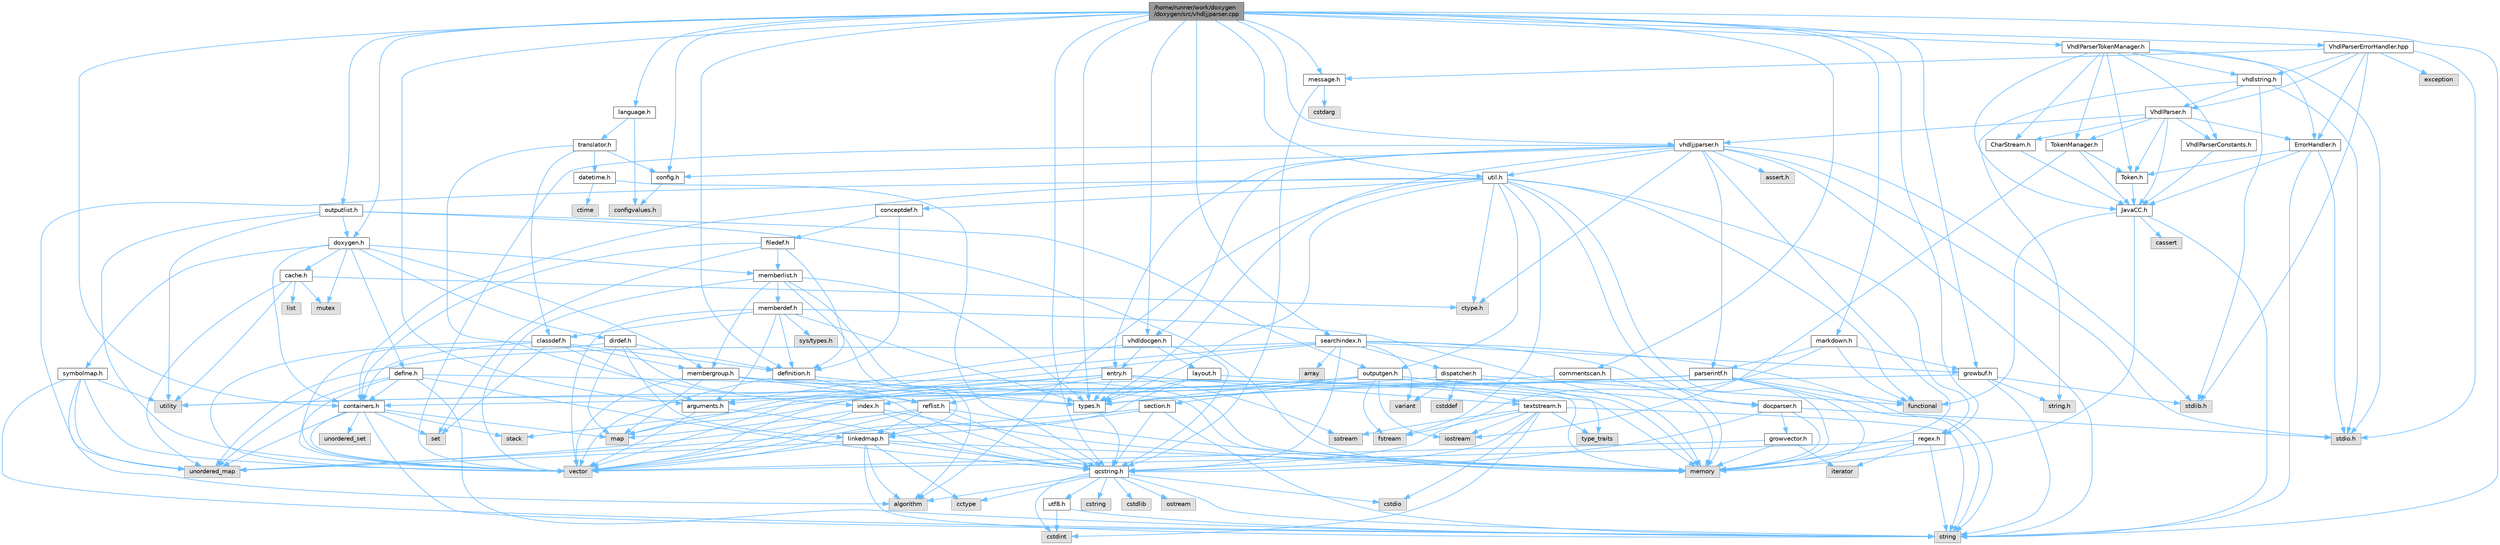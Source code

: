 digraph "/home/runner/work/doxygen/doxygen/src/vhdljjparser.cpp"
{
 // INTERACTIVE_SVG=YES
 // LATEX_PDF_SIZE
  bgcolor="transparent";
  edge [fontname=Helvetica,fontsize=10,labelfontname=Helvetica,labelfontsize=10];
  node [fontname=Helvetica,fontsize=10,shape=box,height=0.2,width=0.4];
  Node1 [label="/home/runner/work/doxygen\l/doxygen/src/vhdljjparser.cpp",height=0.2,width=0.4,color="gray40", fillcolor="grey60", style="filled", fontcolor="black",tooltip=" "];
  Node1 -> Node2 [color="steelblue1",style="solid"];
  Node2 [label="string",height=0.2,width=0.4,color="grey60", fillcolor="#E0E0E0", style="filled",tooltip=" "];
  Node1 -> Node3 [color="steelblue1",style="solid"];
  Node3 [label="qcstring.h",height=0.2,width=0.4,color="grey40", fillcolor="white", style="filled",URL="$d7/d5c/qcstring_8h.html",tooltip=" "];
  Node3 -> Node2 [color="steelblue1",style="solid"];
  Node3 -> Node4 [color="steelblue1",style="solid"];
  Node4 [label="algorithm",height=0.2,width=0.4,color="grey60", fillcolor="#E0E0E0", style="filled",tooltip=" "];
  Node3 -> Node5 [color="steelblue1",style="solid"];
  Node5 [label="cctype",height=0.2,width=0.4,color="grey60", fillcolor="#E0E0E0", style="filled",tooltip=" "];
  Node3 -> Node6 [color="steelblue1",style="solid"];
  Node6 [label="cstring",height=0.2,width=0.4,color="grey60", fillcolor="#E0E0E0", style="filled",tooltip=" "];
  Node3 -> Node7 [color="steelblue1",style="solid"];
  Node7 [label="cstdio",height=0.2,width=0.4,color="grey60", fillcolor="#E0E0E0", style="filled",tooltip=" "];
  Node3 -> Node8 [color="steelblue1",style="solid"];
  Node8 [label="cstdlib",height=0.2,width=0.4,color="grey60", fillcolor="#E0E0E0", style="filled",tooltip=" "];
  Node3 -> Node9 [color="steelblue1",style="solid"];
  Node9 [label="cstdint",height=0.2,width=0.4,color="grey60", fillcolor="#E0E0E0", style="filled",tooltip=" "];
  Node3 -> Node10 [color="steelblue1",style="solid"];
  Node10 [label="ostream",height=0.2,width=0.4,color="grey60", fillcolor="#E0E0E0", style="filled",tooltip=" "];
  Node3 -> Node11 [color="steelblue1",style="solid"];
  Node11 [label="utf8.h",height=0.2,width=0.4,color="grey40", fillcolor="white", style="filled",URL="$db/d7c/utf8_8h.html",tooltip="Various UTF8 related helper functions."];
  Node11 -> Node9 [color="steelblue1",style="solid"];
  Node11 -> Node2 [color="steelblue1",style="solid"];
  Node1 -> Node12 [color="steelblue1",style="solid"];
  Node12 [label="containers.h",height=0.2,width=0.4,color="grey40", fillcolor="white", style="filled",URL="$d5/d75/containers_8h.html",tooltip=" "];
  Node12 -> Node13 [color="steelblue1",style="solid"];
  Node13 [label="vector",height=0.2,width=0.4,color="grey60", fillcolor="#E0E0E0", style="filled",tooltip=" "];
  Node12 -> Node2 [color="steelblue1",style="solid"];
  Node12 -> Node14 [color="steelblue1",style="solid"];
  Node14 [label="set",height=0.2,width=0.4,color="grey60", fillcolor="#E0E0E0", style="filled",tooltip=" "];
  Node12 -> Node15 [color="steelblue1",style="solid"];
  Node15 [label="map",height=0.2,width=0.4,color="grey60", fillcolor="#E0E0E0", style="filled",tooltip=" "];
  Node12 -> Node16 [color="steelblue1",style="solid"];
  Node16 [label="unordered_set",height=0.2,width=0.4,color="grey60", fillcolor="#E0E0E0", style="filled",tooltip=" "];
  Node12 -> Node17 [color="steelblue1",style="solid"];
  Node17 [label="unordered_map",height=0.2,width=0.4,color="grey60", fillcolor="#E0E0E0", style="filled",tooltip=" "];
  Node12 -> Node18 [color="steelblue1",style="solid"];
  Node18 [label="stack",height=0.2,width=0.4,color="grey60", fillcolor="#E0E0E0", style="filled",tooltip=" "];
  Node1 -> Node19 [color="steelblue1",style="solid"];
  Node19 [label="vhdljjparser.h",height=0.2,width=0.4,color="grey40", fillcolor="white", style="filled",URL="$d2/d55/vhdljjparser_8h.html",tooltip=" "];
  Node19 -> Node13 [color="steelblue1",style="solid"];
  Node19 -> Node20 [color="steelblue1",style="solid"];
  Node20 [label="memory",height=0.2,width=0.4,color="grey60", fillcolor="#E0E0E0", style="filled",tooltip=" "];
  Node19 -> Node2 [color="steelblue1",style="solid"];
  Node19 -> Node21 [color="steelblue1",style="solid"];
  Node21 [label="parserintf.h",height=0.2,width=0.4,color="grey40", fillcolor="white", style="filled",URL="$da/d55/parserintf_8h.html",tooltip=" "];
  Node21 -> Node22 [color="steelblue1",style="solid"];
  Node22 [label="functional",height=0.2,width=0.4,color="grey60", fillcolor="#E0E0E0", style="filled",tooltip=" "];
  Node21 -> Node20 [color="steelblue1",style="solid"];
  Node21 -> Node15 [color="steelblue1",style="solid"];
  Node21 -> Node2 [color="steelblue1",style="solid"];
  Node21 -> Node23 [color="steelblue1",style="solid"];
  Node23 [label="types.h",height=0.2,width=0.4,color="grey40", fillcolor="white", style="filled",URL="$d9/d49/types_8h.html",tooltip="This file contains a number of basic enums and types."];
  Node23 -> Node3 [color="steelblue1",style="solid"];
  Node21 -> Node12 [color="steelblue1",style="solid"];
  Node19 -> Node24 [color="steelblue1",style="solid"];
  Node24 [label="stdio.h",height=0.2,width=0.4,color="grey60", fillcolor="#E0E0E0", style="filled",tooltip=" "];
  Node19 -> Node25 [color="steelblue1",style="solid"];
  Node25 [label="stdlib.h",height=0.2,width=0.4,color="grey60", fillcolor="#E0E0E0", style="filled",tooltip=" "];
  Node19 -> Node26 [color="steelblue1",style="solid"];
  Node26 [label="assert.h",height=0.2,width=0.4,color="grey60", fillcolor="#E0E0E0", style="filled",tooltip=" "];
  Node19 -> Node27 [color="steelblue1",style="solid"];
  Node27 [label="ctype.h",height=0.2,width=0.4,color="grey60", fillcolor="#E0E0E0", style="filled",tooltip=" "];
  Node19 -> Node23 [color="steelblue1",style="solid"];
  Node19 -> Node28 [color="steelblue1",style="solid"];
  Node28 [label="entry.h",height=0.2,width=0.4,color="grey40", fillcolor="white", style="filled",URL="$d1/dc6/entry_8h.html",tooltip=" "];
  Node28 -> Node13 [color="steelblue1",style="solid"];
  Node28 -> Node20 [color="steelblue1",style="solid"];
  Node28 -> Node29 [color="steelblue1",style="solid"];
  Node29 [label="sstream",height=0.2,width=0.4,color="grey60", fillcolor="#E0E0E0", style="filled",tooltip=" "];
  Node28 -> Node23 [color="steelblue1",style="solid"];
  Node28 -> Node30 [color="steelblue1",style="solid"];
  Node30 [label="arguments.h",height=0.2,width=0.4,color="grey40", fillcolor="white", style="filled",URL="$df/d9b/arguments_8h.html",tooltip=" "];
  Node30 -> Node13 [color="steelblue1",style="solid"];
  Node30 -> Node3 [color="steelblue1",style="solid"];
  Node28 -> Node31 [color="steelblue1",style="solid"];
  Node31 [label="reflist.h",height=0.2,width=0.4,color="grey40", fillcolor="white", style="filled",URL="$d1/d02/reflist_8h.html",tooltip=" "];
  Node31 -> Node13 [color="steelblue1",style="solid"];
  Node31 -> Node17 [color="steelblue1",style="solid"];
  Node31 -> Node20 [color="steelblue1",style="solid"];
  Node31 -> Node3 [color="steelblue1",style="solid"];
  Node31 -> Node32 [color="steelblue1",style="solid"];
  Node32 [label="linkedmap.h",height=0.2,width=0.4,color="grey40", fillcolor="white", style="filled",URL="$da/de1/linkedmap_8h.html",tooltip=" "];
  Node32 -> Node17 [color="steelblue1",style="solid"];
  Node32 -> Node13 [color="steelblue1",style="solid"];
  Node32 -> Node20 [color="steelblue1",style="solid"];
  Node32 -> Node2 [color="steelblue1",style="solid"];
  Node32 -> Node4 [color="steelblue1",style="solid"];
  Node32 -> Node5 [color="steelblue1",style="solid"];
  Node32 -> Node3 [color="steelblue1",style="solid"];
  Node28 -> Node33 [color="steelblue1",style="solid"];
  Node33 [label="textstream.h",height=0.2,width=0.4,color="grey40", fillcolor="white", style="filled",URL="$d4/d7d/textstream_8h.html",tooltip=" "];
  Node33 -> Node2 [color="steelblue1",style="solid"];
  Node33 -> Node34 [color="steelblue1",style="solid"];
  Node34 [label="iostream",height=0.2,width=0.4,color="grey60", fillcolor="#E0E0E0", style="filled",tooltip=" "];
  Node33 -> Node29 [color="steelblue1",style="solid"];
  Node33 -> Node9 [color="steelblue1",style="solid"];
  Node33 -> Node7 [color="steelblue1",style="solid"];
  Node33 -> Node35 [color="steelblue1",style="solid"];
  Node35 [label="fstream",height=0.2,width=0.4,color="grey60", fillcolor="#E0E0E0", style="filled",tooltip=" "];
  Node33 -> Node36 [color="steelblue1",style="solid"];
  Node36 [label="type_traits",height=0.2,width=0.4,color="grey60", fillcolor="#E0E0E0", style="filled",tooltip=" "];
  Node33 -> Node3 [color="steelblue1",style="solid"];
  Node19 -> Node37 [color="steelblue1",style="solid"];
  Node37 [label="vhdldocgen.h",height=0.2,width=0.4,color="grey40", fillcolor="white", style="filled",URL="$dd/dec/vhdldocgen_8h.html",tooltip=" "];
  Node37 -> Node3 [color="steelblue1",style="solid"];
  Node37 -> Node38 [color="steelblue1",style="solid"];
  Node38 [label="layout.h",height=0.2,width=0.4,color="grey40", fillcolor="white", style="filled",URL="$db/d51/layout_8h.html",tooltip=" "];
  Node38 -> Node20 [color="steelblue1",style="solid"];
  Node38 -> Node13 [color="steelblue1",style="solid"];
  Node38 -> Node23 [color="steelblue1",style="solid"];
  Node37 -> Node30 [color="steelblue1",style="solid"];
  Node37 -> Node28 [color="steelblue1",style="solid"];
  Node19 -> Node39 [color="steelblue1",style="solid"];
  Node39 [label="config.h",height=0.2,width=0.4,color="grey40", fillcolor="white", style="filled",URL="$db/d16/config_8h.html",tooltip=" "];
  Node39 -> Node40 [color="steelblue1",style="solid"];
  Node40 [label="configvalues.h",height=0.2,width=0.4,color="grey60", fillcolor="#E0E0E0", style="filled",tooltip=" "];
  Node19 -> Node41 [color="steelblue1",style="solid"];
  Node41 [label="util.h",height=0.2,width=0.4,color="grey40", fillcolor="white", style="filled",URL="$d8/d3c/util_8h.html",tooltip="A bunch of utility functions."];
  Node41 -> Node20 [color="steelblue1",style="solid"];
  Node41 -> Node17 [color="steelblue1",style="solid"];
  Node41 -> Node4 [color="steelblue1",style="solid"];
  Node41 -> Node22 [color="steelblue1",style="solid"];
  Node41 -> Node35 [color="steelblue1",style="solid"];
  Node41 -> Node27 [color="steelblue1",style="solid"];
  Node41 -> Node23 [color="steelblue1",style="solid"];
  Node41 -> Node42 [color="steelblue1",style="solid"];
  Node42 [label="docparser.h",height=0.2,width=0.4,color="grey40", fillcolor="white", style="filled",URL="$de/d9c/docparser_8h.html",tooltip=" "];
  Node42 -> Node24 [color="steelblue1",style="solid"];
  Node42 -> Node20 [color="steelblue1",style="solid"];
  Node42 -> Node3 [color="steelblue1",style="solid"];
  Node42 -> Node43 [color="steelblue1",style="solid"];
  Node43 [label="growvector.h",height=0.2,width=0.4,color="grey40", fillcolor="white", style="filled",URL="$d7/d50/growvector_8h.html",tooltip=" "];
  Node43 -> Node13 [color="steelblue1",style="solid"];
  Node43 -> Node20 [color="steelblue1",style="solid"];
  Node43 -> Node44 [color="steelblue1",style="solid"];
  Node44 [label="iterator",height=0.2,width=0.4,color="grey60", fillcolor="#E0E0E0", style="filled",tooltip=" "];
  Node41 -> Node12 [color="steelblue1",style="solid"];
  Node41 -> Node45 [color="steelblue1",style="solid"];
  Node45 [label="outputgen.h",height=0.2,width=0.4,color="grey40", fillcolor="white", style="filled",URL="$df/d06/outputgen_8h.html",tooltip=" "];
  Node45 -> Node20 [color="steelblue1",style="solid"];
  Node45 -> Node18 [color="steelblue1",style="solid"];
  Node45 -> Node34 [color="steelblue1",style="solid"];
  Node45 -> Node35 [color="steelblue1",style="solid"];
  Node45 -> Node23 [color="steelblue1",style="solid"];
  Node45 -> Node46 [color="steelblue1",style="solid"];
  Node46 [label="index.h",height=0.2,width=0.4,color="grey40", fillcolor="white", style="filled",URL="$d1/db5/index_8h.html",tooltip=" "];
  Node46 -> Node20 [color="steelblue1",style="solid"];
  Node46 -> Node13 [color="steelblue1",style="solid"];
  Node46 -> Node15 [color="steelblue1",style="solid"];
  Node46 -> Node3 [color="steelblue1",style="solid"];
  Node45 -> Node47 [color="steelblue1",style="solid"];
  Node47 [label="section.h",height=0.2,width=0.4,color="grey40", fillcolor="white", style="filled",URL="$d1/d2a/section_8h.html",tooltip=" "];
  Node47 -> Node2 [color="steelblue1",style="solid"];
  Node47 -> Node17 [color="steelblue1",style="solid"];
  Node47 -> Node3 [color="steelblue1",style="solid"];
  Node47 -> Node32 [color="steelblue1",style="solid"];
  Node45 -> Node33 [color="steelblue1",style="solid"];
  Node45 -> Node42 [color="steelblue1",style="solid"];
  Node41 -> Node48 [color="steelblue1",style="solid"];
  Node48 [label="regex.h",height=0.2,width=0.4,color="grey40", fillcolor="white", style="filled",URL="$d1/d21/regex_8h.html",tooltip=" "];
  Node48 -> Node20 [color="steelblue1",style="solid"];
  Node48 -> Node2 [color="steelblue1",style="solid"];
  Node48 -> Node13 [color="steelblue1",style="solid"];
  Node48 -> Node44 [color="steelblue1",style="solid"];
  Node41 -> Node49 [color="steelblue1",style="solid"];
  Node49 [label="conceptdef.h",height=0.2,width=0.4,color="grey40", fillcolor="white", style="filled",URL="$da/df1/conceptdef_8h.html",tooltip=" "];
  Node49 -> Node50 [color="steelblue1",style="solid"];
  Node50 [label="definition.h",height=0.2,width=0.4,color="grey40", fillcolor="white", style="filled",URL="$df/da1/definition_8h.html",tooltip=" "];
  Node50 -> Node13 [color="steelblue1",style="solid"];
  Node50 -> Node23 [color="steelblue1",style="solid"];
  Node50 -> Node31 [color="steelblue1",style="solid"];
  Node49 -> Node51 [color="steelblue1",style="solid"];
  Node51 [label="filedef.h",height=0.2,width=0.4,color="grey40", fillcolor="white", style="filled",URL="$d4/d3a/filedef_8h.html",tooltip=" "];
  Node51 -> Node14 [color="steelblue1",style="solid"];
  Node51 -> Node50 [color="steelblue1",style="solid"];
  Node51 -> Node52 [color="steelblue1",style="solid"];
  Node52 [label="memberlist.h",height=0.2,width=0.4,color="grey40", fillcolor="white", style="filled",URL="$dd/d78/memberlist_8h.html",tooltip=" "];
  Node52 -> Node13 [color="steelblue1",style="solid"];
  Node52 -> Node4 [color="steelblue1",style="solid"];
  Node52 -> Node53 [color="steelblue1",style="solid"];
  Node53 [label="memberdef.h",height=0.2,width=0.4,color="grey40", fillcolor="white", style="filled",URL="$d4/d46/memberdef_8h.html",tooltip=" "];
  Node53 -> Node13 [color="steelblue1",style="solid"];
  Node53 -> Node20 [color="steelblue1",style="solid"];
  Node53 -> Node54 [color="steelblue1",style="solid"];
  Node54 [label="sys/types.h",height=0.2,width=0.4,color="grey60", fillcolor="#E0E0E0", style="filled",tooltip=" "];
  Node53 -> Node23 [color="steelblue1",style="solid"];
  Node53 -> Node50 [color="steelblue1",style="solid"];
  Node53 -> Node30 [color="steelblue1",style="solid"];
  Node53 -> Node55 [color="steelblue1",style="solid"];
  Node55 [label="classdef.h",height=0.2,width=0.4,color="grey40", fillcolor="white", style="filled",URL="$d1/da6/classdef_8h.html",tooltip=" "];
  Node55 -> Node13 [color="steelblue1",style="solid"];
  Node55 -> Node14 [color="steelblue1",style="solid"];
  Node55 -> Node12 [color="steelblue1",style="solid"];
  Node55 -> Node50 [color="steelblue1",style="solid"];
  Node55 -> Node30 [color="steelblue1",style="solid"];
  Node55 -> Node56 [color="steelblue1",style="solid"];
  Node56 [label="membergroup.h",height=0.2,width=0.4,color="grey40", fillcolor="white", style="filled",URL="$d9/d11/membergroup_8h.html",tooltip=" "];
  Node56 -> Node13 [color="steelblue1",style="solid"];
  Node56 -> Node15 [color="steelblue1",style="solid"];
  Node56 -> Node20 [color="steelblue1",style="solid"];
  Node56 -> Node23 [color="steelblue1",style="solid"];
  Node56 -> Node31 [color="steelblue1",style="solid"];
  Node52 -> Node32 [color="steelblue1",style="solid"];
  Node52 -> Node23 [color="steelblue1",style="solid"];
  Node52 -> Node56 [color="steelblue1",style="solid"];
  Node51 -> Node12 [color="steelblue1",style="solid"];
  Node1 -> Node37 [color="steelblue1",style="solid"];
  Node1 -> Node57 [color="steelblue1",style="solid"];
  Node57 [label="message.h",height=0.2,width=0.4,color="grey40", fillcolor="white", style="filled",URL="$d2/d0d/message_8h.html",tooltip=" "];
  Node57 -> Node58 [color="steelblue1",style="solid"];
  Node58 [label="cstdarg",height=0.2,width=0.4,color="grey60", fillcolor="#E0E0E0", style="filled",tooltip=" "];
  Node57 -> Node3 [color="steelblue1",style="solid"];
  Node1 -> Node39 [color="steelblue1",style="solid"];
  Node1 -> Node59 [color="steelblue1",style="solid"];
  Node59 [label="doxygen.h",height=0.2,width=0.4,color="grey40", fillcolor="white", style="filled",URL="$d1/da1/doxygen_8h.html",tooltip=" "];
  Node59 -> Node60 [color="steelblue1",style="solid"];
  Node60 [label="mutex",height=0.2,width=0.4,color="grey60", fillcolor="#E0E0E0", style="filled",tooltip=" "];
  Node59 -> Node12 [color="steelblue1",style="solid"];
  Node59 -> Node56 [color="steelblue1",style="solid"];
  Node59 -> Node61 [color="steelblue1",style="solid"];
  Node61 [label="dirdef.h",height=0.2,width=0.4,color="grey40", fillcolor="white", style="filled",URL="$d6/d15/dirdef_8h.html",tooltip=" "];
  Node61 -> Node13 [color="steelblue1",style="solid"];
  Node61 -> Node15 [color="steelblue1",style="solid"];
  Node61 -> Node3 [color="steelblue1",style="solid"];
  Node61 -> Node32 [color="steelblue1",style="solid"];
  Node61 -> Node50 [color="steelblue1",style="solid"];
  Node59 -> Node52 [color="steelblue1",style="solid"];
  Node59 -> Node62 [color="steelblue1",style="solid"];
  Node62 [label="define.h",height=0.2,width=0.4,color="grey40", fillcolor="white", style="filled",URL="$df/d67/define_8h.html",tooltip=" "];
  Node62 -> Node13 [color="steelblue1",style="solid"];
  Node62 -> Node20 [color="steelblue1",style="solid"];
  Node62 -> Node2 [color="steelblue1",style="solid"];
  Node62 -> Node17 [color="steelblue1",style="solid"];
  Node62 -> Node3 [color="steelblue1",style="solid"];
  Node62 -> Node12 [color="steelblue1",style="solid"];
  Node59 -> Node63 [color="steelblue1",style="solid"];
  Node63 [label="cache.h",height=0.2,width=0.4,color="grey40", fillcolor="white", style="filled",URL="$d3/d26/cache_8h.html",tooltip=" "];
  Node63 -> Node64 [color="steelblue1",style="solid"];
  Node64 [label="list",height=0.2,width=0.4,color="grey60", fillcolor="#E0E0E0", style="filled",tooltip=" "];
  Node63 -> Node17 [color="steelblue1",style="solid"];
  Node63 -> Node60 [color="steelblue1",style="solid"];
  Node63 -> Node65 [color="steelblue1",style="solid"];
  Node65 [label="utility",height=0.2,width=0.4,color="grey60", fillcolor="#E0E0E0", style="filled",tooltip=" "];
  Node63 -> Node27 [color="steelblue1",style="solid"];
  Node59 -> Node66 [color="steelblue1",style="solid"];
  Node66 [label="symbolmap.h",height=0.2,width=0.4,color="grey40", fillcolor="white", style="filled",URL="$d7/ddd/symbolmap_8h.html",tooltip=" "];
  Node66 -> Node4 [color="steelblue1",style="solid"];
  Node66 -> Node17 [color="steelblue1",style="solid"];
  Node66 -> Node13 [color="steelblue1",style="solid"];
  Node66 -> Node2 [color="steelblue1",style="solid"];
  Node66 -> Node65 [color="steelblue1",style="solid"];
  Node1 -> Node41 [color="steelblue1",style="solid"];
  Node1 -> Node67 [color="steelblue1",style="solid"];
  Node67 [label="language.h",height=0.2,width=0.4,color="grey40", fillcolor="white", style="filled",URL="$d8/dce/language_8h.html",tooltip=" "];
  Node67 -> Node68 [color="steelblue1",style="solid"];
  Node68 [label="translator.h",height=0.2,width=0.4,color="grey40", fillcolor="white", style="filled",URL="$d9/df1/translator_8h.html",tooltip=" "];
  Node68 -> Node55 [color="steelblue1",style="solid"];
  Node68 -> Node39 [color="steelblue1",style="solid"];
  Node68 -> Node69 [color="steelblue1",style="solid"];
  Node69 [label="datetime.h",height=0.2,width=0.4,color="grey40", fillcolor="white", style="filled",URL="$de/d1b/datetime_8h.html",tooltip=" "];
  Node69 -> Node70 [color="steelblue1",style="solid"];
  Node70 [label="ctime",height=0.2,width=0.4,color="grey60", fillcolor="#E0E0E0", style="filled",tooltip=" "];
  Node69 -> Node3 [color="steelblue1",style="solid"];
  Node68 -> Node46 [color="steelblue1",style="solid"];
  Node67 -> Node40 [color="steelblue1",style="solid"];
  Node1 -> Node71 [color="steelblue1",style="solid"];
  Node71 [label="commentscan.h",height=0.2,width=0.4,color="grey40", fillcolor="white", style="filled",URL="$db/d0d/commentscan_8h.html",tooltip="Interface for the comment block scanner."];
  Node71 -> Node20 [color="steelblue1",style="solid"];
  Node71 -> Node23 [color="steelblue1",style="solid"];
  Node1 -> Node50 [color="steelblue1",style="solid"];
  Node1 -> Node72 [color="steelblue1",style="solid"];
  Node72 [label="searchindex.h",height=0.2,width=0.4,color="grey40", fillcolor="white", style="filled",URL="$de/d07/searchindex_8h.html",tooltip="Web server based search engine."];
  Node72 -> Node20 [color="steelblue1",style="solid"];
  Node72 -> Node13 [color="steelblue1",style="solid"];
  Node72 -> Node15 [color="steelblue1",style="solid"];
  Node72 -> Node17 [color="steelblue1",style="solid"];
  Node72 -> Node2 [color="steelblue1",style="solid"];
  Node72 -> Node73 [color="steelblue1",style="solid"];
  Node73 [label="array",height=0.2,width=0.4,color="grey60", fillcolor="#E0E0E0", style="filled",tooltip=" "];
  Node72 -> Node74 [color="steelblue1",style="solid"];
  Node74 [label="variant",height=0.2,width=0.4,color="grey60", fillcolor="#E0E0E0", style="filled",tooltip=" "];
  Node72 -> Node3 [color="steelblue1",style="solid"];
  Node72 -> Node75 [color="steelblue1",style="solid"];
  Node75 [label="growbuf.h",height=0.2,width=0.4,color="grey40", fillcolor="white", style="filled",URL="$dd/d72/growbuf_8h.html",tooltip=" "];
  Node75 -> Node65 [color="steelblue1",style="solid"];
  Node75 -> Node25 [color="steelblue1",style="solid"];
  Node75 -> Node76 [color="steelblue1",style="solid"];
  Node76 [label="string.h",height=0.2,width=0.4,color="grey60", fillcolor="#E0E0E0", style="filled",tooltip=" "];
  Node75 -> Node2 [color="steelblue1",style="solid"];
  Node72 -> Node77 [color="steelblue1",style="solid"];
  Node77 [label="dispatcher.h",height=0.2,width=0.4,color="grey40", fillcolor="white", style="filled",URL="$da/d73/dispatcher_8h.html",tooltip=" "];
  Node77 -> Node78 [color="steelblue1",style="solid"];
  Node78 [label="cstddef",height=0.2,width=0.4,color="grey60", fillcolor="#E0E0E0", style="filled",tooltip=" "];
  Node77 -> Node65 [color="steelblue1",style="solid"];
  Node77 -> Node22 [color="steelblue1",style="solid"];
  Node77 -> Node74 [color="steelblue1",style="solid"];
  Node77 -> Node36 [color="steelblue1",style="solid"];
  Node1 -> Node79 [color="steelblue1",style="solid"];
  Node79 [label="outputlist.h",height=0.2,width=0.4,color="grey40", fillcolor="white", style="filled",URL="$d2/db9/outputlist_8h.html",tooltip=" "];
  Node79 -> Node65 [color="steelblue1",style="solid"];
  Node79 -> Node13 [color="steelblue1",style="solid"];
  Node79 -> Node20 [color="steelblue1",style="solid"];
  Node79 -> Node45 [color="steelblue1",style="solid"];
  Node79 -> Node59 [color="steelblue1",style="solid"];
  Node1 -> Node30 [color="steelblue1",style="solid"];
  Node1 -> Node23 [color="steelblue1",style="solid"];
  Node1 -> Node75 [color="steelblue1",style="solid"];
  Node1 -> Node80 [color="steelblue1",style="solid"];
  Node80 [label="markdown.h",height=0.2,width=0.4,color="grey40", fillcolor="white", style="filled",URL="$d2/d0c/markdown_8h.html",tooltip=" "];
  Node80 -> Node22 [color="steelblue1",style="solid"];
  Node80 -> Node3 [color="steelblue1",style="solid"];
  Node80 -> Node21 [color="steelblue1",style="solid"];
  Node80 -> Node75 [color="steelblue1",style="solid"];
  Node1 -> Node81 [color="steelblue1",style="solid"];
  Node81 [label="VhdlParserTokenManager.h",height=0.2,width=0.4,color="grey40", fillcolor="white", style="filled",URL="$d7/dad/_vhdl_parser_token_manager_8h.html",tooltip=" "];
  Node81 -> Node24 [color="steelblue1",style="solid"];
  Node81 -> Node82 [color="steelblue1",style="solid"];
  Node82 [label="JavaCC.h",height=0.2,width=0.4,color="grey40", fillcolor="white", style="filled",URL="$d1/d2f/_java_c_c_8h.html",tooltip=" "];
  Node82 -> Node2 [color="steelblue1",style="solid"];
  Node82 -> Node20 [color="steelblue1",style="solid"];
  Node82 -> Node83 [color="steelblue1",style="solid"];
  Node83 [label="cassert",height=0.2,width=0.4,color="grey60", fillcolor="#E0E0E0", style="filled",tooltip=" "];
  Node82 -> Node22 [color="steelblue1",style="solid"];
  Node81 -> Node84 [color="steelblue1",style="solid"];
  Node84 [label="CharStream.h",height=0.2,width=0.4,color="grey40", fillcolor="white", style="filled",URL="$df/ddf/_char_stream_8h.html",tooltip=" "];
  Node84 -> Node82 [color="steelblue1",style="solid"];
  Node81 -> Node85 [color="steelblue1",style="solid"];
  Node85 [label="Token.h",height=0.2,width=0.4,color="grey40", fillcolor="white", style="filled",URL="$dd/dcd/_token_8h.html",tooltip=" "];
  Node85 -> Node82 [color="steelblue1",style="solid"];
  Node81 -> Node86 [color="steelblue1",style="solid"];
  Node86 [label="ErrorHandler.h",height=0.2,width=0.4,color="grey40", fillcolor="white", style="filled",URL="$d3/dd5/_error_handler_8h.html",tooltip=" "];
  Node86 -> Node24 [color="steelblue1",style="solid"];
  Node86 -> Node2 [color="steelblue1",style="solid"];
  Node86 -> Node82 [color="steelblue1",style="solid"];
  Node86 -> Node85 [color="steelblue1",style="solid"];
  Node81 -> Node87 [color="steelblue1",style="solid"];
  Node87 [label="TokenManager.h",height=0.2,width=0.4,color="grey40", fillcolor="white", style="filled",URL="$d4/df9/_token_manager_8h.html",tooltip=" "];
  Node87 -> Node34 [color="steelblue1",style="solid"];
  Node87 -> Node82 [color="steelblue1",style="solid"];
  Node87 -> Node85 [color="steelblue1",style="solid"];
  Node81 -> Node88 [color="steelblue1",style="solid"];
  Node88 [label="VhdlParserConstants.h",height=0.2,width=0.4,color="grey40", fillcolor="white", style="filled",URL="$dc/d21/_vhdl_parser_constants_8h.html",tooltip=" "];
  Node88 -> Node82 [color="steelblue1",style="solid"];
  Node81 -> Node89 [color="steelblue1",style="solid"];
  Node89 [label="vhdlstring.h",height=0.2,width=0.4,color="grey40", fillcolor="white", style="filled",URL="$d9/d48/vhdlstring_8h.html",tooltip=" "];
  Node89 -> Node24 [color="steelblue1",style="solid"];
  Node89 -> Node25 [color="steelblue1",style="solid"];
  Node89 -> Node76 [color="steelblue1",style="solid"];
  Node89 -> Node90 [color="steelblue1",style="solid"];
  Node90 [label="VhdlParser.h",height=0.2,width=0.4,color="grey40", fillcolor="white", style="filled",URL="$d5/df9/_vhdl_parser_8h.html",tooltip=" "];
  Node90 -> Node82 [color="steelblue1",style="solid"];
  Node90 -> Node84 [color="steelblue1",style="solid"];
  Node90 -> Node85 [color="steelblue1",style="solid"];
  Node90 -> Node87 [color="steelblue1",style="solid"];
  Node90 -> Node19 [color="steelblue1",style="solid"];
  Node90 -> Node88 [color="steelblue1",style="solid"];
  Node90 -> Node86 [color="steelblue1",style="solid"];
  Node1 -> Node91 [color="steelblue1",style="solid"];
  Node91 [label="VhdlParserErrorHandler.hpp",height=0.2,width=0.4,color="grey40", fillcolor="white", style="filled",URL="$d2/dc3/_vhdl_parser_error_handler_8hpp.html",tooltip=" "];
  Node91 -> Node24 [color="steelblue1",style="solid"];
  Node91 -> Node25 [color="steelblue1",style="solid"];
  Node91 -> Node92 [color="steelblue1",style="solid"];
  Node92 [label="exception",height=0.2,width=0.4,color="grey60", fillcolor="#E0E0E0", style="filled",tooltip=" "];
  Node91 -> Node90 [color="steelblue1",style="solid"];
  Node91 -> Node86 [color="steelblue1",style="solid"];
  Node91 -> Node89 [color="steelblue1",style="solid"];
  Node91 -> Node57 [color="steelblue1",style="solid"];
  Node1 -> Node48 [color="steelblue1",style="solid"];
}
